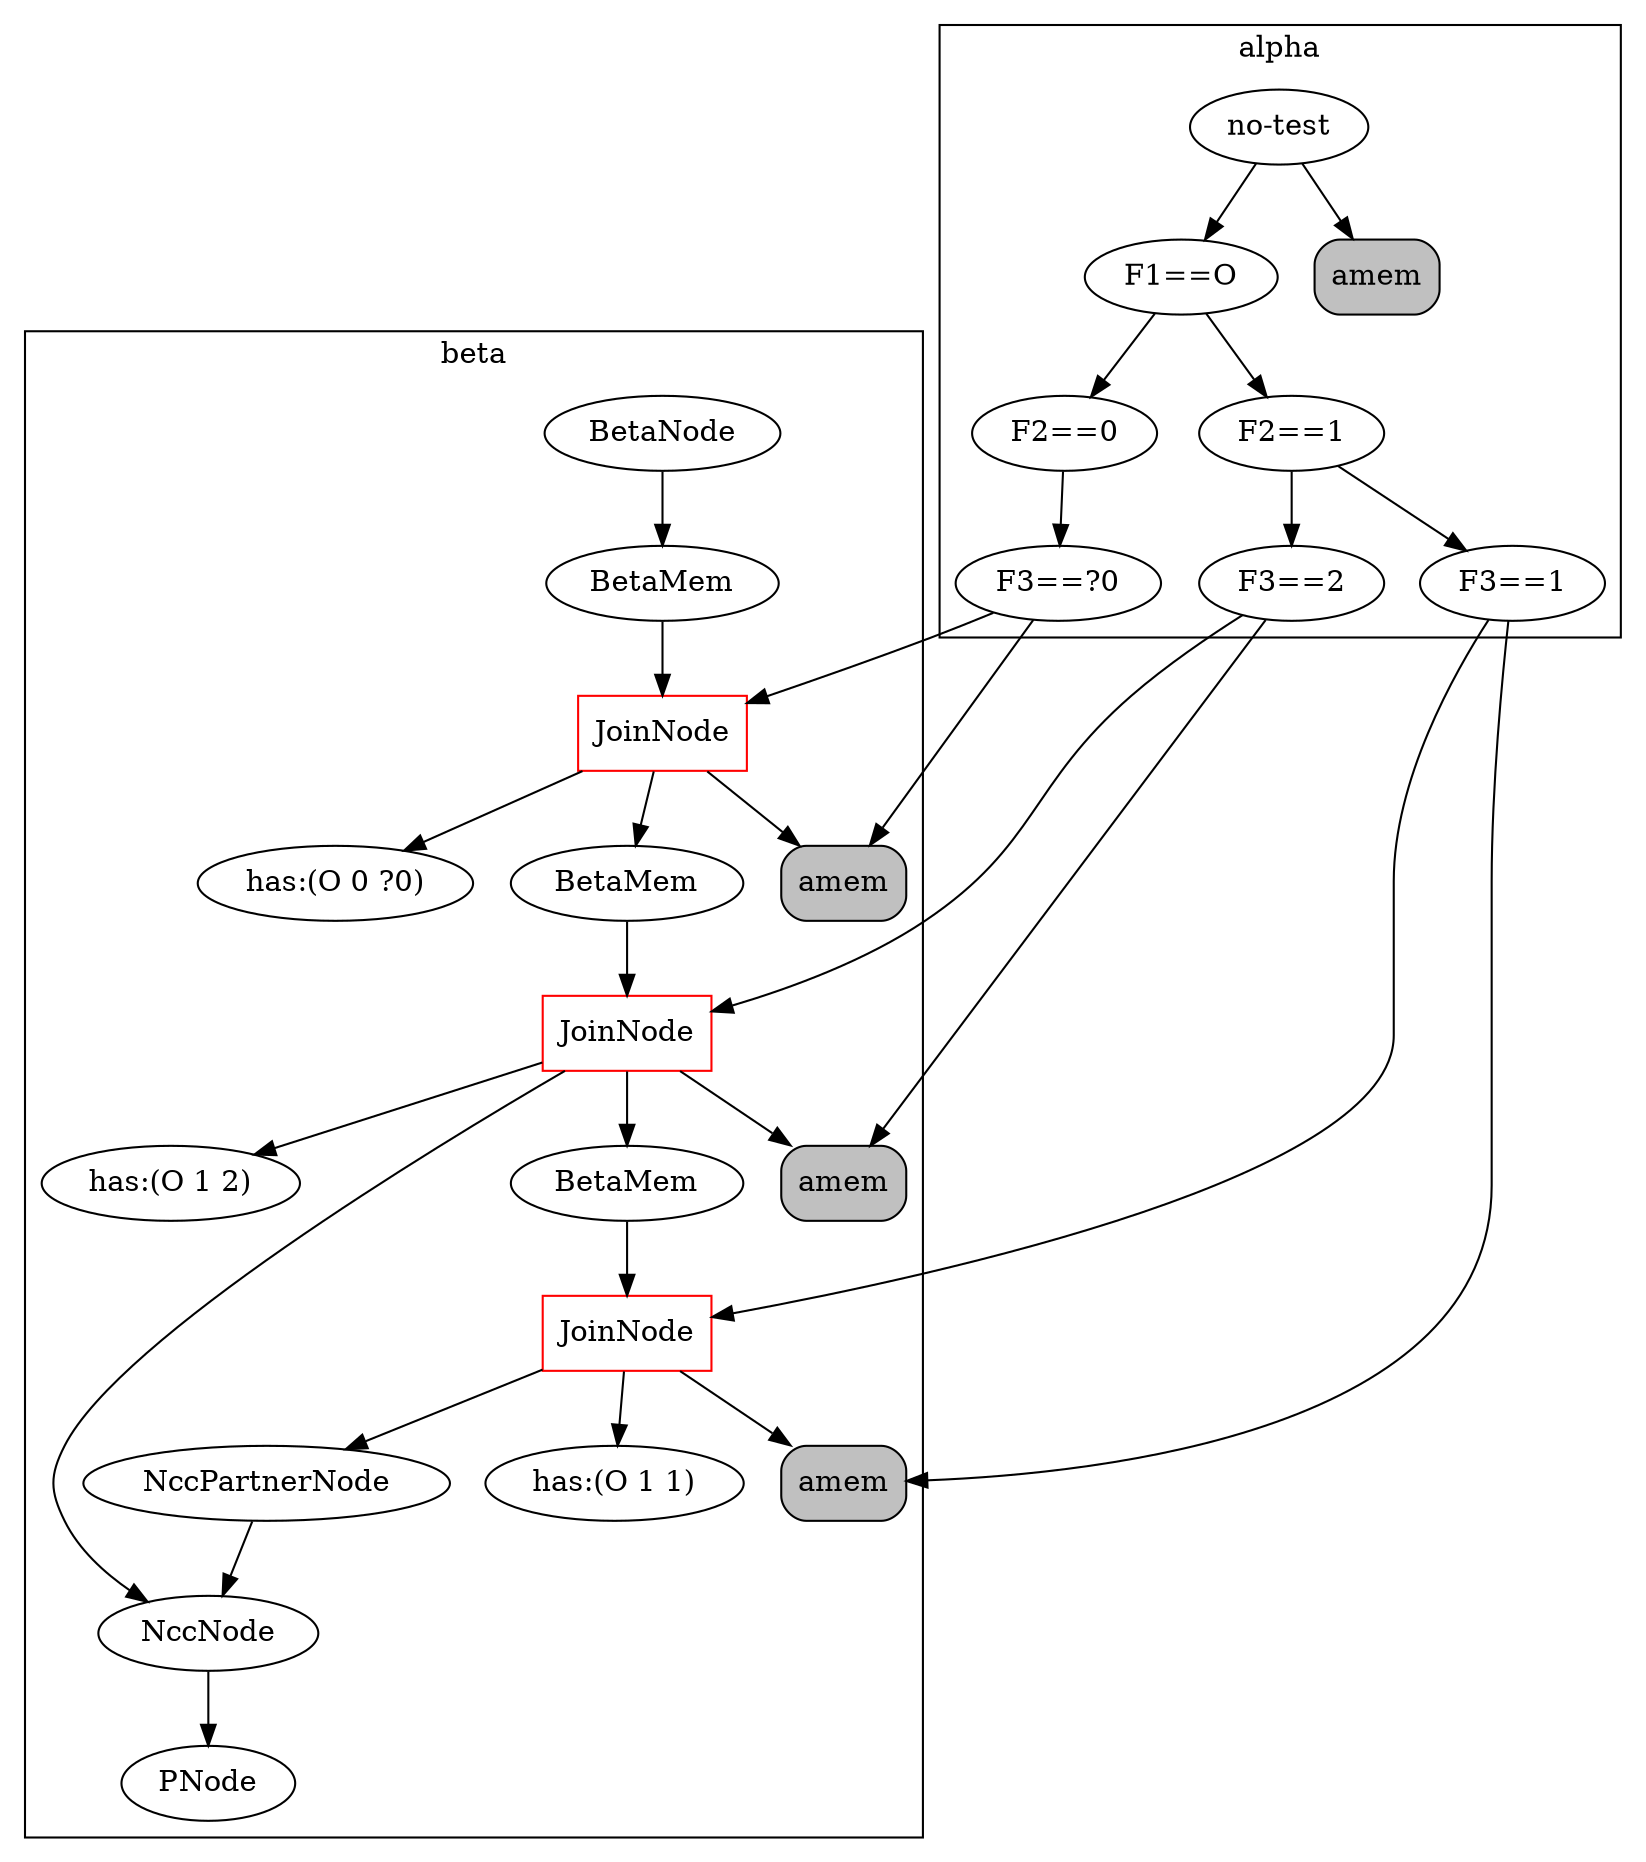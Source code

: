 digraph {
	subgraph cluster_1 {
	label = beta
	"BetaNode 139960276346024" [label="BetaNode"];
	"BetaNode 139960276346024" -> "BetaMemory 139960276346584";
	"BetaMemory 139960276346584" [label="BetaMem"];
	"BetaMemory 139960276346584" -> "JoinNode 139960276346920";
	"JoinNode 139960276346920" [shape=box, color=red, label="JoinNode"];
	"JoinNode 139960276346920" -> "amem:<rete.alpha.AlphaMemory object at 0x7f4b0a8de7f0>"
	"JoinNode 139960276346920" -> "has:(O 0 ?0)"
	"JoinNode 139960276346920" -> "BetaMemory 139960276346976";
	"BetaMemory 139960276346976" [label="BetaMem"];
	"BetaMemory 139960276346976" -> "JoinNode 139960276347200";
	"JoinNode 139960276347200" [shape=box, color=red, label="JoinNode"];
	"JoinNode 139960276347200" -> "amem:<rete.alpha.AlphaMemory object at 0x7f4b0a8de908>"
	"JoinNode 139960276347200" -> "has:(O 1 2)"
	"JoinNode 139960276347200" -> "BetaMemory 139960276347312";
	"BetaMemory 139960276347312" [label="BetaMem"];
	"BetaMemory 139960276347312" -> "JoinNode 139960276347480";
	"JoinNode 139960276347480" [shape=box, color=red, label="JoinNode"];
	"JoinNode 139960276347480" -> "amem:<rete.alpha.AlphaMemory object at 0x7f4b0a8dea20>"
	"JoinNode 139960276347480" -> "has:(O 1 1)"
	"JoinNode 139960276347480" -> "<rete.ncc_node.NccPartnerNode object at 0x7f4b0a8dea90>";
	"<rete.ncc_node.NccPartnerNode object at 0x7f4b0a8dea90>" [label="NccPartnerNode"];
	"<rete.ncc_node.NccPartnerNode object at 0x7f4b0a8dea90>" -> "<rete.ncc_node.NccNode object at 0x7f4b0a8de978>";
	"JoinNode 139960276347200" -> "<rete.ncc_node.NccNode object at 0x7f4b0a8de978>";
	"<rete.ncc_node.NccNode object at 0x7f4b0a8de978>" [label="NccNode"];
	"<rete.ncc_node.NccNode object at 0x7f4b0a8de978>" -> "PNode 139960276346080";
	"PNode 139960276346080" [label="PNode"];
	}
	subgraph cluster_0 {
	label = alpha
	"no-test" -> "F1==O";
	"F1==O" -> "F2==0";
	"F2==0" -> "F3==?0";
	"F3==?0" -> "amem:<rete.alpha.AlphaMemory object at 0x7f4b0a8de7f0>";
	"amem:<rete.alpha.AlphaMemory object at 0x7f4b0a8de7f0>" [shape=box, style="rounded,filled", label="amem", fillcolor=gray];
	"F1==O" -> "F2==1";
	"F2==1" -> "F3==2";
	"F3==2" -> "amem:<rete.alpha.AlphaMemory object at 0x7f4b0a8de908>";
	"amem:<rete.alpha.AlphaMemory object at 0x7f4b0a8de908>" [shape=box, style="rounded,filled", label="amem", fillcolor=gray];
	"F2==1" -> "F3==1";
	"F3==1" -> "amem:<rete.alpha.AlphaMemory object at 0x7f4b0a8dea20>";
	"amem:<rete.alpha.AlphaMemory object at 0x7f4b0a8dea20>" [shape=box, style="rounded,filled", label="amem", fillcolor=gray];
	"no-test" -> "amem:<rete.alpha.AlphaMemory object at 0x7f4b0a8de438>";
	"amem:<rete.alpha.AlphaMemory object at 0x7f4b0a8de438>" [shape=box, style="rounded,filled", label="amem", fillcolor=gray];
	}
	"F3==?0" -> "JoinNode 139960276346920";
	"F3==2" -> "JoinNode 139960276347200";
	"F3==1" -> "JoinNode 139960276347480";
}